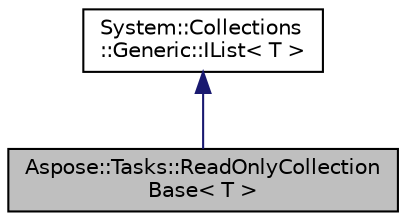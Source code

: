 digraph "Aspose::Tasks::ReadOnlyCollectionBase&lt; T &gt;"
{
 // LATEX_PDF_SIZE
  edge [fontname="Helvetica",fontsize="10",labelfontname="Helvetica",labelfontsize="10"];
  node [fontname="Helvetica",fontsize="10",shape=record];
  Node1 [label="Aspose::Tasks::ReadOnlyCollection\lBase\< T \>",height=0.2,width=0.4,color="black", fillcolor="grey75", style="filled", fontcolor="black",tooltip="Represents a read-only collection of objects."];
  Node2 -> Node1 [dir="back",color="midnightblue",fontsize="10",style="solid",fontname="Helvetica"];
  Node2 [label="System::Collections\l::Generic::IList\< T \>",height=0.2,width=0.4,color="black", fillcolor="white", style="filled",URL="$class_system_1_1_collections_1_1_generic_1_1_i_list.html",tooltip=" "];
}
